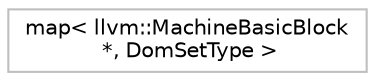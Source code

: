 digraph "Graphical Class Hierarchy"
{
 // LATEX_PDF_SIZE
  bgcolor="transparent";
  edge [fontname="Helvetica",fontsize="10",labelfontname="Helvetica",labelfontsize="10"];
  node [fontname="Helvetica",fontsize="10",shape=record];
  rankdir="LR";
  Node0 [label="map\< llvm::MachineBasicBlock\l *, DomSetType \>",height=0.2,width=0.4,color="grey75",tooltip=" "];
}
